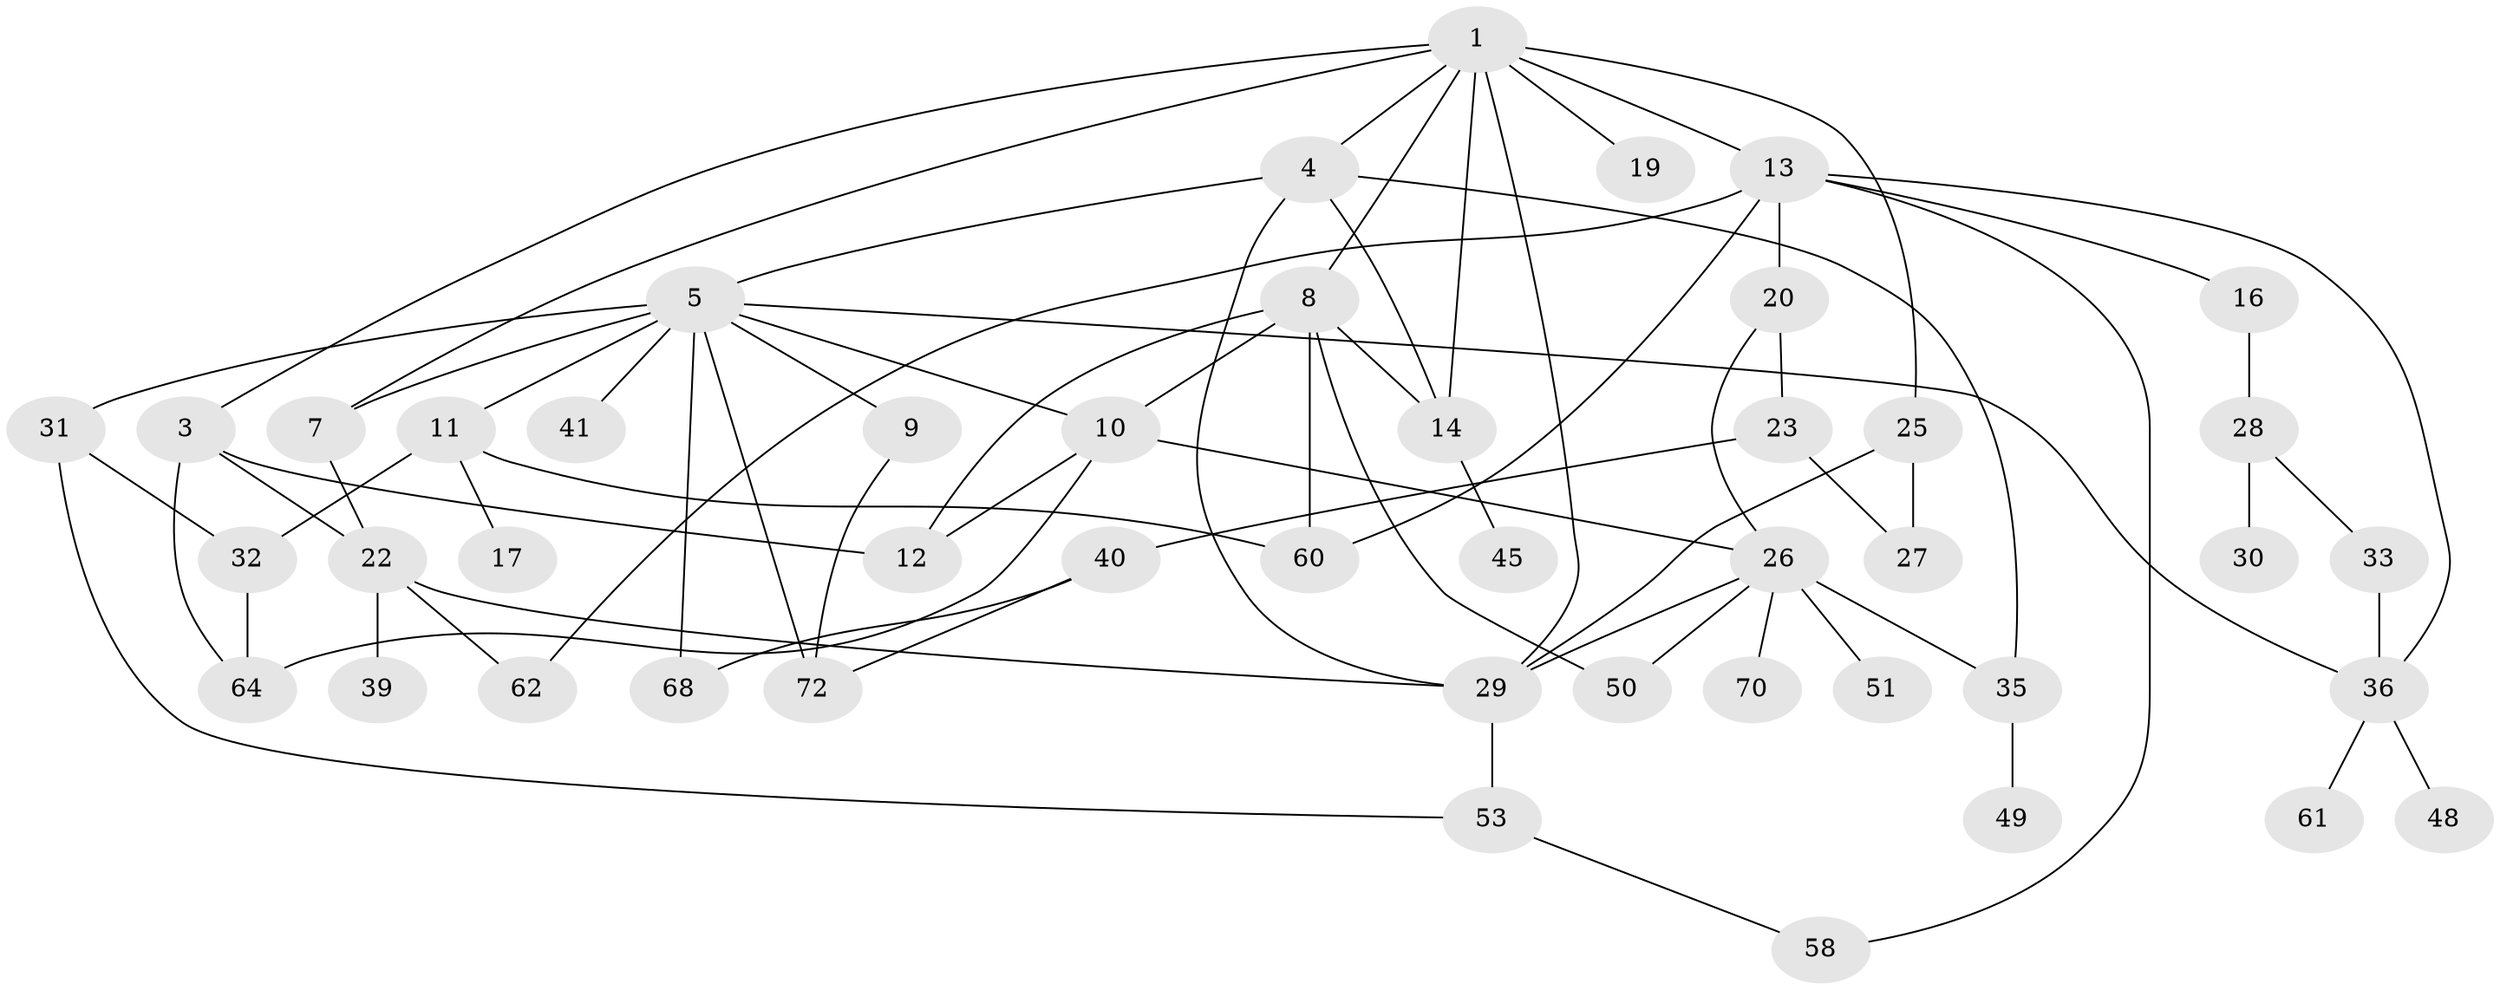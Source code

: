 // Generated by graph-tools (version 1.1) at 2025/51/02/27/25 19:51:36]
// undirected, 46 vertices, 73 edges
graph export_dot {
graph [start="1"]
  node [color=gray90,style=filled];
  1 [super="+2"];
  3 [super="+18"];
  4 [super="+66"];
  5 [super="+6"];
  7;
  8 [super="+34"];
  9 [super="+55"];
  10 [super="+65"];
  11 [super="+52"];
  12 [super="+38"];
  13 [super="+15"];
  14 [super="+21"];
  16 [super="+59"];
  17;
  19 [super="+54"];
  20;
  22 [super="+42"];
  23 [super="+24"];
  25 [super="+47"];
  26 [super="+44"];
  27 [super="+46"];
  28 [super="+67"];
  29 [super="+71"];
  30;
  31;
  32 [super="+57"];
  33 [super="+63"];
  35;
  36 [super="+37"];
  39;
  40 [super="+43"];
  41;
  45;
  48;
  49;
  50;
  51;
  53 [super="+56"];
  58;
  60 [super="+69"];
  61;
  62;
  64;
  68;
  70;
  72;
  1 -- 3;
  1 -- 7;
  1 -- 8;
  1 -- 14;
  1 -- 25;
  1 -- 29;
  1 -- 19;
  1 -- 4;
  1 -- 13;
  3 -- 12;
  3 -- 64;
  3 -- 22;
  4 -- 5;
  4 -- 35;
  4 -- 14;
  4 -- 29;
  5 -- 9;
  5 -- 10;
  5 -- 41;
  5 -- 72;
  5 -- 68;
  5 -- 36;
  5 -- 7;
  5 -- 11;
  5 -- 31;
  7 -- 22;
  8 -- 12;
  8 -- 60;
  8 -- 10;
  8 -- 50;
  8 -- 14;
  9 -- 72;
  10 -- 26;
  10 -- 64;
  10 -- 12;
  11 -- 17;
  11 -- 32;
  11 -- 60;
  13 -- 16;
  13 -- 20;
  13 -- 60;
  13 -- 62;
  13 -- 58;
  13 -- 36;
  14 -- 45;
  16 -- 28;
  20 -- 23;
  20 -- 26;
  22 -- 29;
  22 -- 39;
  22 -- 62;
  23 -- 40;
  23 -- 27;
  25 -- 27;
  25 -- 29;
  26 -- 50;
  26 -- 51;
  26 -- 35;
  26 -- 70;
  26 -- 29;
  28 -- 30;
  28 -- 33;
  29 -- 53;
  31 -- 32;
  31 -- 53;
  32 -- 64;
  33 -- 36;
  35 -- 49;
  36 -- 48;
  36 -- 61;
  40 -- 68;
  40 -- 72;
  53 -- 58;
}
